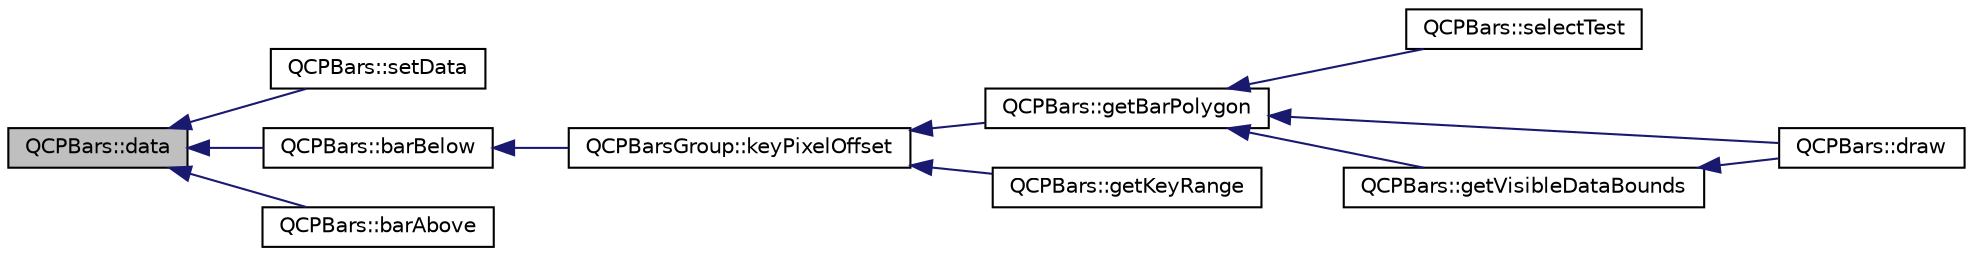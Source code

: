 digraph "QCPBars::data"
{
  edge [fontname="Helvetica",fontsize="10",labelfontname="Helvetica",labelfontsize="10"];
  node [fontname="Helvetica",fontsize="10",shape=record];
  rankdir="LR";
  Node49 [label="QCPBars::data",height=0.2,width=0.4,color="black", fillcolor="grey75", style="filled", fontcolor="black"];
  Node49 -> Node50 [dir="back",color="midnightblue",fontsize="10",style="solid",fontname="Helvetica"];
  Node50 [label="QCPBars::setData",height=0.2,width=0.4,color="black", fillcolor="white", style="filled",URL="$d9/d56/class_q_c_p_bars.html#aa3435aab19e0a49e4e7b41bd36a8d96b"];
  Node49 -> Node51 [dir="back",color="midnightblue",fontsize="10",style="solid",fontname="Helvetica"];
  Node51 [label="QCPBars::barBelow",height=0.2,width=0.4,color="black", fillcolor="white", style="filled",URL="$d9/d56/class_q_c_p_bars.html#a1b58664864b141f45e02044a855b3213"];
  Node51 -> Node52 [dir="back",color="midnightblue",fontsize="10",style="solid",fontname="Helvetica"];
  Node52 [label="QCPBarsGroup::keyPixelOffset",height=0.2,width=0.4,color="black", fillcolor="white", style="filled",URL="$d3/d76/class_q_c_p_bars_group.html#a8e2ca6002e7bab49670144d048a2bcc9"];
  Node52 -> Node53 [dir="back",color="midnightblue",fontsize="10",style="solid",fontname="Helvetica"];
  Node53 [label="QCPBars::getBarPolygon",height=0.2,width=0.4,color="black", fillcolor="white", style="filled",URL="$d9/d56/class_q_c_p_bars.html#a3a4ca0069f003929284763caef1856a8"];
  Node53 -> Node54 [dir="back",color="midnightblue",fontsize="10",style="solid",fontname="Helvetica"];
  Node54 [label="QCPBars::selectTest",height=0.2,width=0.4,color="black", fillcolor="white", style="filled",URL="$d9/d56/class_q_c_p_bars.html#a62d66cc8eedca6bedfc1f6513164d418"];
  Node53 -> Node55 [dir="back",color="midnightblue",fontsize="10",style="solid",fontname="Helvetica"];
  Node55 [label="QCPBars::draw",height=0.2,width=0.4,color="black", fillcolor="white", style="filled",URL="$d9/d56/class_q_c_p_bars.html#a42b894e34dac799f90ff3700706b31df"];
  Node53 -> Node56 [dir="back",color="midnightblue",fontsize="10",style="solid",fontname="Helvetica"];
  Node56 [label="QCPBars::getVisibleDataBounds",height=0.2,width=0.4,color="black", fillcolor="white", style="filled",URL="$d9/d56/class_q_c_p_bars.html#adce71831920cf0426722fdd47ba34261"];
  Node56 -> Node55 [dir="back",color="midnightblue",fontsize="10",style="solid",fontname="Helvetica"];
  Node52 -> Node57 [dir="back",color="midnightblue",fontsize="10",style="solid",fontname="Helvetica"];
  Node57 [label="QCPBars::getKeyRange",height=0.2,width=0.4,color="black", fillcolor="white", style="filled",URL="$d9/d56/class_q_c_p_bars.html#a0161ff6af64e025543c66130bcaa7ffd"];
  Node49 -> Node58 [dir="back",color="midnightblue",fontsize="10",style="solid",fontname="Helvetica"];
  Node58 [label="QCPBars::barAbove",height=0.2,width=0.4,color="black", fillcolor="white", style="filled",URL="$d9/d56/class_q_c_p_bars.html#ab97f2acd9f6cb40d2cc3c33d278f0e78"];
}
